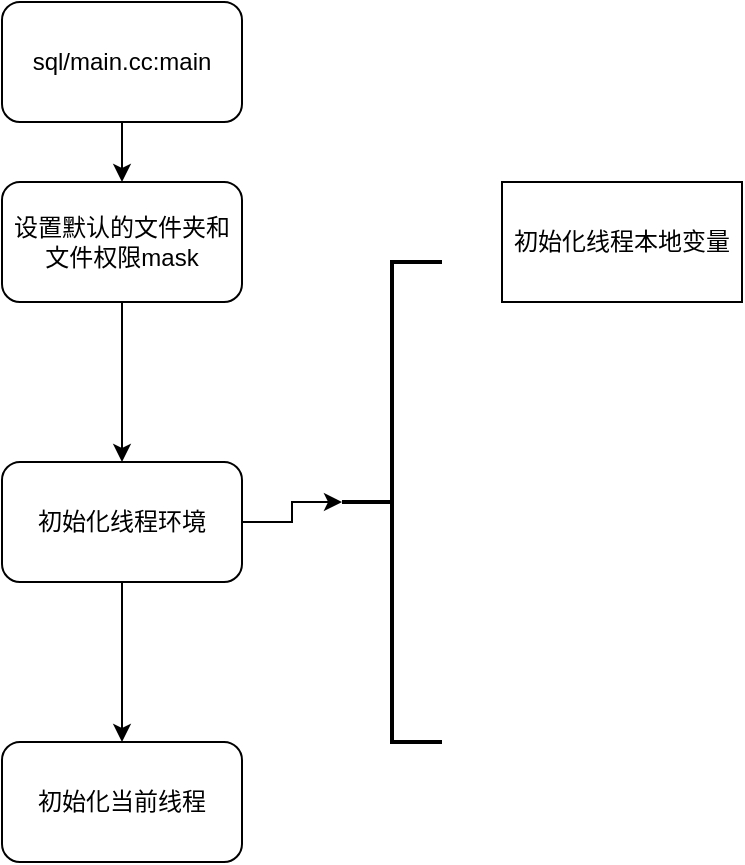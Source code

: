<mxfile version="15.1.3" type="device" pages="3"><diagram id="LI2AL5WK-bDixjpL7YoX" name="第 1 页"><mxGraphModel dx="1106" dy="817" grid="1" gridSize="10" guides="1" tooltips="1" connect="1" arrows="1" fold="1" page="1" pageScale="1" pageWidth="827" pageHeight="1169" math="0" shadow="0"><root><mxCell id="0"/><mxCell id="1" parent="0"/><mxCell id="pCWJbaKWfuTC3XfJ-ED5-3" value="" style="edgeStyle=orthogonalEdgeStyle;rounded=0;orthogonalLoop=1;jettySize=auto;html=1;" parent="1" source="pCWJbaKWfuTC3XfJ-ED5-1" target="pCWJbaKWfuTC3XfJ-ED5-2" edge="1"><mxGeometry relative="1" as="geometry"/></mxCell><mxCell id="pCWJbaKWfuTC3XfJ-ED5-1" value="sql/main.cc:main" style="rounded=1;whiteSpace=wrap;html=1;" parent="1" vertex="1"><mxGeometry x="180" y="260" width="120" height="60" as="geometry"/></mxCell><mxCell id="pCWJbaKWfuTC3XfJ-ED5-5" value="" style="edgeStyle=orthogonalEdgeStyle;rounded=0;orthogonalLoop=1;jettySize=auto;html=1;" parent="1" source="pCWJbaKWfuTC3XfJ-ED5-2" target="pCWJbaKWfuTC3XfJ-ED5-4" edge="1"><mxGeometry relative="1" as="geometry"/></mxCell><mxCell id="pCWJbaKWfuTC3XfJ-ED5-2" value="设置默认的文件夹和文件权限mask" style="rounded=1;whiteSpace=wrap;html=1;" parent="1" vertex="1"><mxGeometry x="180" y="350" width="120" height="60" as="geometry"/></mxCell><mxCell id="pCWJbaKWfuTC3XfJ-ED5-10" style="edgeStyle=orthogonalEdgeStyle;rounded=0;orthogonalLoop=1;jettySize=auto;html=1;entryX=0;entryY=0.5;entryDx=0;entryDy=0;entryPerimeter=0;" parent="1" source="pCWJbaKWfuTC3XfJ-ED5-4" target="pCWJbaKWfuTC3XfJ-ED5-8" edge="1"><mxGeometry relative="1" as="geometry"/></mxCell><mxCell id="pCWJbaKWfuTC3XfJ-ED5-13" value="" style="edgeStyle=orthogonalEdgeStyle;rounded=0;orthogonalLoop=1;jettySize=auto;html=1;" parent="1" source="pCWJbaKWfuTC3XfJ-ED5-4" target="pCWJbaKWfuTC3XfJ-ED5-12" edge="1"><mxGeometry relative="1" as="geometry"/></mxCell><mxCell id="pCWJbaKWfuTC3XfJ-ED5-4" value="初始化线程环境" style="rounded=1;whiteSpace=wrap;html=1;" parent="1" vertex="1"><mxGeometry x="180" y="490" width="120" height="60" as="geometry"/></mxCell><mxCell id="pCWJbaKWfuTC3XfJ-ED5-8" value="" style="strokeWidth=2;html=1;shape=mxgraph.flowchart.annotation_2;align=left;labelPosition=right;pointerEvents=1;" parent="1" vertex="1"><mxGeometry x="350" y="390" width="50" height="240" as="geometry"/></mxCell><mxCell id="pCWJbaKWfuTC3XfJ-ED5-11" value="初始化线程本地变量" style="rounded=0;whiteSpace=wrap;html=1;" parent="1" vertex="1"><mxGeometry x="430" y="350" width="120" height="60" as="geometry"/></mxCell><mxCell id="pCWJbaKWfuTC3XfJ-ED5-12" value="初始化当前线程" style="rounded=1;whiteSpace=wrap;html=1;" parent="1" vertex="1"><mxGeometry x="180" y="630" width="120" height="60" as="geometry"/></mxCell></root></mxGraphModel></diagram><diagram id="vAbJTQAtlOsOvrLanope" name="Connection Handler"><mxGraphModel dx="1106" dy="817" grid="1" gridSize="10" guides="1" tooltips="1" connect="1" arrows="1" fold="1" page="1" pageScale="1" pageWidth="827" pageHeight="1169" math="0" shadow="0"><root><mxCell id="goZYqzQb9vHGUqem586E-0"/><mxCell id="goZYqzQb9vHGUqem586E-1" parent="goZYqzQb9vHGUqem586E-0"/><mxCell id="goZYqzQb9vHGUqem586E-4" value="" style="edgeStyle=orthogonalEdgeStyle;rounded=0;orthogonalLoop=1;jettySize=auto;html=1;" parent="goZYqzQb9vHGUqem586E-1" source="goZYqzQb9vHGUqem586E-2" target="goZYqzQb9vHGUqem586E-3" edge="1"><mxGeometry relative="1" as="geometry"/></mxCell><mxCell id="goZYqzQb9vHGUqem586E-6" style="edgeStyle=orthogonalEdgeStyle;rounded=0;orthogonalLoop=1;jettySize=auto;html=1;entryX=0;entryY=0.5;entryDx=0;entryDy=0;" parent="goZYqzQb9vHGUqem586E-1" source="goZYqzQb9vHGUqem586E-2" target="goZYqzQb9vHGUqem586E-5" edge="1"><mxGeometry relative="1" as="geometry"/></mxCell><mxCell id="goZYqzQb9vHGUqem586E-8" style="edgeStyle=orthogonalEdgeStyle;rounded=0;orthogonalLoop=1;jettySize=auto;html=1;entryX=0;entryY=0.5;entryDx=0;entryDy=0;" parent="goZYqzQb9vHGUqem586E-1" source="goZYqzQb9vHGUqem586E-2" target="goZYqzQb9vHGUqem586E-7" edge="1"><mxGeometry relative="1" as="geometry"/></mxCell><mxCell id="goZYqzQb9vHGUqem586E-11" style="edgeStyle=orthogonalEdgeStyle;rounded=0;orthogonalLoop=1;jettySize=auto;html=1;entryX=0;entryY=0.5;entryDx=0;entryDy=0;" parent="goZYqzQb9vHGUqem586E-1" source="goZYqzQb9vHGUqem586E-2" target="goZYqzQb9vHGUqem586E-10" edge="1"><mxGeometry relative="1" as="geometry"/></mxCell><mxCell id="goZYqzQb9vHGUqem586E-2" value="sql/mysqld.cc&lt;br&gt;main" style="rounded=1;whiteSpace=wrap;html=1;" parent="goZYqzQb9vHGUqem586E-1" vertex="1"><mxGeometry x="90" y="190" width="120" height="60" as="geometry"/></mxCell><mxCell id="goZYqzQb9vHGUqem586E-3" value="sql/mysqld.cc&lt;br&gt;network_init" style="rounded=1;whiteSpace=wrap;html=1;" parent="goZYqzQb9vHGUqem586E-1" vertex="1"><mxGeometry x="290" y="190" width="120" height="60" as="geometry"/></mxCell><mxCell id="goZYqzQb9vHGUqem586E-5" value="sql/mysqld.cc&lt;br&gt;network_init" style="rounded=1;whiteSpace=wrap;html=1;" parent="goZYqzQb9vHGUqem586E-1" vertex="1"><mxGeometry x="290" y="280" width="120" height="60" as="geometry"/></mxCell><mxCell id="goZYqzQb9vHGUqem586E-7" value="sql/mysqld.cc&lt;br&gt;init_ssl" style="rounded=1;whiteSpace=wrap;html=1;" parent="goZYqzQb9vHGUqem586E-1" vertex="1"><mxGeometry x="290" y="110" width="120" height="60" as="geometry"/></mxCell><mxCell id="goZYqzQb9vHGUqem586E-10" value="mysqld_socker_accepter&lt;br&gt;-&amp;gt;connection_event_loop" style="rounded=1;whiteSpace=wrap;html=1;" parent="goZYqzQb9vHGUqem586E-1" vertex="1"><mxGeometry x="290" y="370" width="190" height="60" as="geometry"/></mxCell><mxCell id="goZYqzQb9vHGUqem586E-14" value="" style="edgeStyle=orthogonalEdgeStyle;rounded=0;orthogonalLoop=1;jettySize=auto;html=1;" parent="goZYqzQb9vHGUqem586E-1" source="goZYqzQb9vHGUqem586E-12" target="goZYqzQb9vHGUqem586E-13" edge="1"><mxGeometry relative="1" as="geometry"/></mxCell><mxCell id="goZYqzQb9vHGUqem586E-16" style="edgeStyle=orthogonalEdgeStyle;rounded=0;orthogonalLoop=1;jettySize=auto;html=1;entryX=0.5;entryY=0;entryDx=0;entryDy=0;" parent="goZYqzQb9vHGUqem586E-1" source="goZYqzQb9vHGUqem586E-12" target="goZYqzQb9vHGUqem586E-15" edge="1"><mxGeometry relative="1" as="geometry"/></mxCell><mxCell id="goZYqzQb9vHGUqem586E-12" value="Channel_info" style="rounded=1;whiteSpace=wrap;html=1;" parent="goZYqzQb9vHGUqem586E-1" vertex="1"><mxGeometry x="300" y="610" width="120" height="60" as="geometry"/></mxCell><mxCell id="goZYqzQb9vHGUqem586E-13" value="Channel_info_local_socket" style="rounded=1;whiteSpace=wrap;html=1;" parent="goZYqzQb9vHGUqem586E-1" vertex="1"><mxGeometry x="140" y="750" width="210" height="60" as="geometry"/></mxCell><mxCell id="goZYqzQb9vHGUqem586E-15" value="Channel_info_tcpip_socket" style="rounded=1;whiteSpace=wrap;html=1;" parent="goZYqzQb9vHGUqem586E-1" vertex="1"><mxGeometry x="382" y="750" width="210" height="60" as="geometry"/></mxCell><mxCell id="goZYqzQb9vHGUqem586E-17" value="Mysqld_socket_listener" style="rounded=1;whiteSpace=wrap;html=1;" parent="goZYqzQb9vHGUqem586E-1" vertex="1"><mxGeometry x="740" y="610" width="180" height="60" as="geometry"/></mxCell><mxCell id="goZYqzQb9vHGUqem586E-21" style="edgeStyle=orthogonalEdgeStyle;rounded=0;orthogonalLoop=1;jettySize=auto;html=1;" parent="goZYqzQb9vHGUqem586E-1" source="goZYqzQb9vHGUqem586E-18" target="goZYqzQb9vHGUqem586E-17" edge="1"><mxGeometry relative="1" as="geometry"/></mxCell><mxCell id="goZYqzQb9vHGUqem586E-22" value="处理通用新连接" style="edgeLabel;html=1;align=center;verticalAlign=middle;resizable=0;points=[];" parent="goZYqzQb9vHGUqem586E-21" vertex="1" connectable="0"><mxGeometry x="0.216" y="-2" relative="1" as="geometry"><mxPoint as="offset"/></mxGeometry></mxCell><mxCell id="goZYqzQb9vHGUqem586E-23" style="edgeStyle=orthogonalEdgeStyle;rounded=0;orthogonalLoop=1;jettySize=auto;html=1;entryX=0.5;entryY=1;entryDx=0;entryDy=0;" parent="goZYqzQb9vHGUqem586E-1" source="goZYqzQb9vHGUqem586E-18" target="goZYqzQb9vHGUqem586E-19" edge="1"><mxGeometry relative="1" as="geometry"/></mxCell><mxCell id="goZYqzQb9vHGUqem586E-24" value="接受到连接后，放到manger管理" style="edgeLabel;html=1;align=center;verticalAlign=middle;resizable=0;points=[];" parent="goZYqzQb9vHGUqem586E-23" vertex="1" connectable="0"><mxGeometry x="-0.385" y="3" relative="1" as="geometry"><mxPoint x="38" as="offset"/></mxGeometry></mxCell><mxCell id="goZYqzQb9vHGUqem586E-18" value="Connection_acceptor&amp;lt;&amp;gt;" style="rounded=1;whiteSpace=wrap;html=1;" parent="goZYqzQb9vHGUqem586E-1" vertex="1"><mxGeometry x="660" y="480" width="180" height="60" as="geometry"/></mxCell><mxCell id="goZYqzQb9vHGUqem586E-31" style="edgeStyle=orthogonalEdgeStyle;rounded=0;orthogonalLoop=1;jettySize=auto;html=1;entryX=0.5;entryY=1;entryDx=0;entryDy=0;" parent="goZYqzQb9vHGUqem586E-1" source="goZYqzQb9vHGUqem586E-19" target="goZYqzQb9vHGUqem586E-25" edge="1"><mxGeometry relative="1" as="geometry"/></mxCell><mxCell id="goZYqzQb9vHGUqem586E-32" value="管理&amp;amp;维护" style="edgeLabel;html=1;align=center;verticalAlign=middle;resizable=0;points=[];" parent="goZYqzQb9vHGUqem586E-31" vertex="1" connectable="0"><mxGeometry x="-0.088" y="-3" relative="1" as="geometry"><mxPoint x="-22" y="-3" as="offset"/></mxGeometry></mxCell><mxCell id="goZYqzQb9vHGUqem586E-19" value="Connection_handler_manager" style="rounded=1;whiteSpace=wrap;html=1;" parent="goZYqzQb9vHGUqem586E-1" vertex="1"><mxGeometry x="740" y="360" width="200" height="60" as="geometry"/></mxCell><mxCell id="goZYqzQb9vHGUqem586E-27" value="" style="edgeStyle=orthogonalEdgeStyle;rounded=0;orthogonalLoop=1;jettySize=auto;html=1;" parent="goZYqzQb9vHGUqem586E-1" source="goZYqzQb9vHGUqem586E-25" target="goZYqzQb9vHGUqem586E-26" edge="1"><mxGeometry relative="1" as="geometry"/></mxCell><mxCell id="goZYqzQb9vHGUqem586E-30" style="edgeStyle=orthogonalEdgeStyle;rounded=0;orthogonalLoop=1;jettySize=auto;html=1;entryX=0;entryY=0.5;entryDx=0;entryDy=0;" parent="goZYqzQb9vHGUqem586E-1" source="goZYqzQb9vHGUqem586E-25" target="goZYqzQb9vHGUqem586E-29" edge="1"><mxGeometry relative="1" as="geometry"/></mxCell><mxCell id="goZYqzQb9vHGUqem586E-25" value="Connection_handler" style="rounded=1;whiteSpace=wrap;html=1;" parent="goZYqzQb9vHGUqem586E-1" vertex="1"><mxGeometry x="950" y="270" width="130" height="60" as="geometry"/></mxCell><mxCell id="goZYqzQb9vHGUqem586E-26" value="Per_thread_connection_handler" style="rounded=1;whiteSpace=wrap;html=1;" parent="goZYqzQb9vHGUqem586E-1" vertex="1"><mxGeometry x="1160" y="215" width="230" height="60" as="geometry"/></mxCell><mxCell id="goZYqzQb9vHGUqem586E-29" value="One_thread_connection_handler" style="rounded=1;whiteSpace=wrap;html=1;" parent="goZYqzQb9vHGUqem586E-1" vertex="1"><mxGeometry x="1160" y="325" width="230" height="60" as="geometry"/></mxCell></root></mxGraphModel></diagram><diagram id="_Ynrzeqm5FS69fO5xX22" name="第 3 页"><mxGraphModel dx="1106" dy="817" grid="1" gridSize="10" guides="1" tooltips="1" connect="1" arrows="1" fold="1" page="1" pageScale="1" pageWidth="827" pageHeight="1169" math="0" shadow="0"><root><mxCell id="OhL0HQF7E-tFZfghaKEz-0"/><mxCell id="OhL0HQF7E-tFZfghaKEz-1" parent="OhL0HQF7E-tFZfghaKEz-0"/><mxCell id="40zCk82H3yrExkRJsZfl-2" value="" style="edgeStyle=orthogonalEdgeStyle;rounded=0;orthogonalLoop=1;jettySize=auto;html=1;" edge="1" parent="OhL0HQF7E-tFZfghaKEz-1" source="40zCk82H3yrExkRJsZfl-0" target="40zCk82H3yrExkRJsZfl-1"><mxGeometry relative="1" as="geometry"/></mxCell><mxCell id="40zCk82H3yrExkRJsZfl-0" value="Sql_Cmd" style="rounded=1;whiteSpace=wrap;html=1;" vertex="1" parent="OhL0HQF7E-tFZfghaKEz-1"><mxGeometry x="130" y="310" width="120" height="60" as="geometry"/></mxCell><mxCell id="40zCk82H3yrExkRJsZfl-4" value="" style="edgeStyle=orthogonalEdgeStyle;rounded=0;orthogonalLoop=1;jettySize=auto;html=1;" edge="1" parent="OhL0HQF7E-tFZfghaKEz-1" source="40zCk82H3yrExkRJsZfl-1" target="40zCk82H3yrExkRJsZfl-3"><mxGeometry relative="1" as="geometry"/></mxCell><mxCell id="40zCk82H3yrExkRJsZfl-6" style="edgeStyle=orthogonalEdgeStyle;rounded=0;orthogonalLoop=1;jettySize=auto;html=1;entryX=0;entryY=0.5;entryDx=0;entryDy=0;" edge="1" parent="OhL0HQF7E-tFZfghaKEz-1" source="40zCk82H3yrExkRJsZfl-1" target="40zCk82H3yrExkRJsZfl-5"><mxGeometry relative="1" as="geometry"/></mxCell><mxCell id="40zCk82H3yrExkRJsZfl-1" value="Sql_cmd_common_alter_table" style="rounded=1;whiteSpace=wrap;html=1;" vertex="1" parent="OhL0HQF7E-tFZfghaKEz-1"><mxGeometry x="290" y="280" width="190" height="60" as="geometry"/></mxCell><mxCell id="40zCk82H3yrExkRJsZfl-3" value="Sql_cmd_alter_table" style="whiteSpace=wrap;html=1;rounded=1;" vertex="1" parent="OhL0HQF7E-tFZfghaKEz-1"><mxGeometry x="520" y="240" width="180" height="60" as="geometry"/></mxCell><mxCell id="40zCk82H3yrExkRJsZfl-5" value="Sql_cmd_discard_import_tablespace" style="whiteSpace=wrap;html=1;rounded=1;" vertex="1" parent="OhL0HQF7E-tFZfghaKEz-1"><mxGeometry x="520" y="330" width="220" height="60" as="geometry"/></mxCell></root></mxGraphModel></diagram></mxfile>